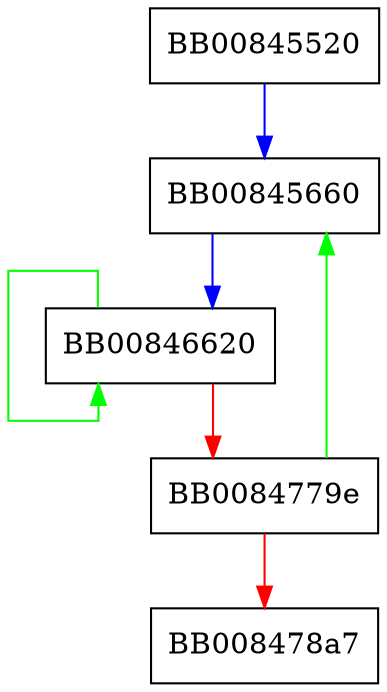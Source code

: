 digraph sha256_multi_block_avx2 {
  node [shape="box"];
  graph [splines=ortho];
  BB00845520 -> BB00845660 [color="blue"];
  BB00845660 -> BB00846620 [color="blue"];
  BB00846620 -> BB00846620 [color="green"];
  BB00846620 -> BB0084779e [color="red"];
  BB0084779e -> BB00845660 [color="green"];
  BB0084779e -> BB008478a7 [color="red"];
}